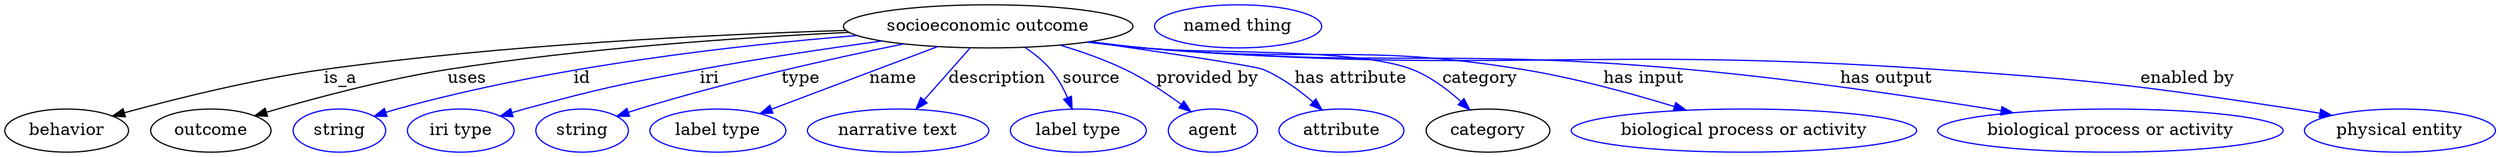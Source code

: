 digraph {
	graph [bb="0,0,2069.6,123"];
	node [label="\N"];
	"socioeconomic outcome"	[height=0.5,
		label="socioeconomic outcome",
		pos="816.35,105",
		width=3.34];
	behavior	[height=0.5,
		pos="51.345,18",
		width=1.4263];
	"socioeconomic outcome" -> behavior	[label=is_a,
		lp="278.35,61.5",
		pos="e,89.421,30.197 698.19,101.6 586.07,98.122 413.08,89.638 264.35,69 206.87,61.025 142.15,44.765 99.292,32.947"];
	outcome	[height=0.5,
		pos="170.35,18",
		width=1.3902];
	"socioeconomic outcome" -> outcome	[label=uses,
		lp="382.85,61.5",
		pos="e,206.77,30.458 700.61,100.05 609.37,95.726 479.15,86.857 366.35,69 314.22,60.749 255.76,44.958 216.36,33.32"];
	id	[color=blue,
		height=0.5,
		label=string,
		pos="276.35,18",
		width=1.0652];
	"socioeconomic outcome" -> id	[color=blue,
		label=id,
		lp="478.35,61.5",
		pos="e,305.33,29.996 707.17,97.286 606.33,89.126 453.13,71.736 324.35,36 321.24,35.137 318.04,34.175 314.84,33.159",
		style=solid];
	iri	[color=blue,
		height=0.5,
		label="iri type",
		pos="377.35,18",
		width=1.2277];
	"socioeconomic outcome" -> iri	[color=blue,
		label=iri,
		lp="584.35,61.5",
		pos="e,410.64,29.946 727.73,92.778 682.32,86.598 626.23,78.298 576.35,69 511.37,56.888 495.14,53.271 431.35,36 427.77,35.031 424.07,33.979 \
420.37,32.889",
		style=solid];
	type	[color=blue,
		height=0.5,
		label=string,
		pos="478.35,18",
		width=1.0652];
	"socioeconomic outcome" -> type	[color=blue,
		label=type,
		lp="660.35,61.5",
		pos="e,507.28,29.97 745.96,90.364 686.57,78.193 599.62,58.799 525.35,36 522.58,35.153 519.75,34.238 516.9,33.289",
		style=solid];
	name	[color=blue,
		height=0.5,
		label="label type",
		pos="591.35,18",
		width=1.5707];
	"socioeconomic outcome" -> name	[color=blue,
		label=name,
		lp="737.35,61.5",
		pos="e,626.54,32.297 774.29,88.112 734.92,73.241 676.31,51.096 636.09,35.905",
		style=solid];
	description	[color=blue,
		height=0.5,
		label="narrative text",
		pos="741.35,18",
		width=2.0943];
	"socioeconomic outcome" -> description	[color=blue,
		label=description,
		lp="823.85,61.5",
		pos="e,756.24,35.885 801.17,86.799 790.22,74.39 775.28,57.458 763.07,43.618",
		style=solid];
	source	[color=blue,
		height=0.5,
		label="label type",
		pos="891.35,18",
		width=1.5707];
	"socioeconomic outcome" -> source	[color=blue,
		label=source,
		lp="902.35,61.5",
		pos="e,886.14,36.066 846.93,87.445 854.61,82.272 862.35,76.046 868.35,69 874.15,62.169 878.8,53.628 882.34,45.547",
		style=solid];
	"provided by"	[color=blue,
		height=0.5,
		label=agent,
		pos="1003.3,18",
		width=1.0291];
	"socioeconomic outcome" -> "provided by"	[color=blue,
		label="provided by",
		lp="998.85,61.5",
		pos="e,985.1,33.821 876.22,89.32 894.06,83.969 913.37,77.181 930.35,69 946.69,61.12 963.49,49.867 976.85,40.03",
		style=solid];
	"has attribute"	[color=blue,
		height=0.5,
		label=attribute,
		pos="1110.3,18",
		width=1.4443];
	"socioeconomic outcome" -> "has attribute"	[color=blue,
		label="has attribute",
		lp="1118.3,61.5",
		pos="e,1094.2,35.19 900.57,92.129 963.03,83.164 1038.5,71.923 1045.3,69 1060.5,62.548 1075.1,51.756 1086.7,41.846",
		style=solid];
	category	[height=0.5,
		pos="1231.3,18",
		width=1.4263];
	"socioeconomic outcome" -> category	[color=blue,
		label=category,
		lp="1225.8,61.5",
		pos="e,1216.3,35.588 901.28,92.184 915.96,90.32 931.08,88.512 945.35,87 995.01,81.736 1123,87.496 1169.3,69 1184,63.148 1197.9,52.558 \
1208.9,42.627",
		style=solid];
	"has input"	[color=blue,
		height=0.5,
		label="biological process or activity",
		pos="1444.3,18",
		width=3.9899];
	"socioeconomic outcome" -> "has input"	[color=blue,
		label="has input",
		lp="1361.8,61.5",
		pos="e,1396.4,35.07 900.21,92.032 915.22,90.152 930.73,88.378 945.35,87 1085.4,73.801 1122.5,91.663 1261.3,69 1304,62.04 1351,49.086 \
1386.7,38.107",
		style=solid];
	"has output"	[color=blue,
		height=0.5,
		label="biological process or activity",
		pos="1749.3,18",
		width=3.9899];
	"socioeconomic outcome" -> "has output"	[color=blue,
		label="has output",
		lp="1563.8,61.5",
		pos="e,1668.6,32.922 899.5,91.907 914.72,90.016 930.49,88.271 945.35,87 1146.5,69.79 1198.2,87.303 1399.3,69 1487.8,60.953 1588,46.039 \
1658.5,34.585",
		style=solid];
	"enabled by"	[color=blue,
		height=0.5,
		label="physical entity",
		pos="1990.3,18",
		width=2.2026];
	"socioeconomic outcome" -> "enabled by"	[color=blue,
		label="enabled by",
		lp="1814.8,61.5",
		pos="e,1933.7,30.641 898.79,91.84 914.23,89.931 930.26,88.196 945.35,87 1238.3,63.77 1313.2,89.299 1606.3,69 1738.4,59.857 1771.5,55.903 \
1902.3,36 1909.2,34.963 1916.3,33.774 1923.3,32.519",
		style=solid];
	"named thing_category"	[color=blue,
		height=0.5,
		label="named thing",
		pos="1024.3,105",
		width=1.9318];
}
